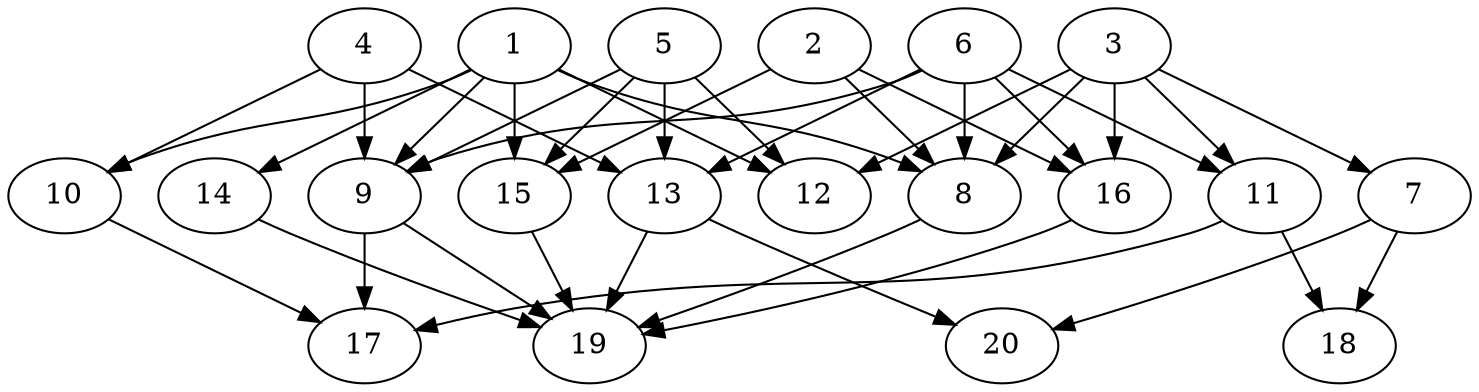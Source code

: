 // DAG automatically generated by daggen at Tue Jul 23 14:25:45 2019
// ./daggen --dot -n 20 --ccr 0.5 --fat 0.7 --regular 0.5 --density 0.6 --mindata 5242880 --maxdata 52428800 
digraph G {
  1 [size="79990784", alpha="0.13", expect_size="39995392"] 
  1 -> 8 [size ="39995392"]
  1 -> 9 [size ="39995392"]
  1 -> 10 [size ="39995392"]
  1 -> 12 [size ="39995392"]
  1 -> 14 [size ="39995392"]
  1 -> 15 [size ="39995392"]
  2 [size="73398272", alpha="0.04", expect_size="36699136"] 
  2 -> 8 [size ="36699136"]
  2 -> 15 [size ="36699136"]
  2 -> 16 [size ="36699136"]
  3 [size="24561664", alpha="0.19", expect_size="12280832"] 
  3 -> 7 [size ="12280832"]
  3 -> 8 [size ="12280832"]
  3 -> 11 [size ="12280832"]
  3 -> 12 [size ="12280832"]
  3 -> 16 [size ="12280832"]
  4 [size="94629888", alpha="0.02", expect_size="47314944"] 
  4 -> 9 [size ="47314944"]
  4 -> 10 [size ="47314944"]
  4 -> 13 [size ="47314944"]
  5 [size="45062144", alpha="0.14", expect_size="22531072"] 
  5 -> 9 [size ="22531072"]
  5 -> 12 [size ="22531072"]
  5 -> 13 [size ="22531072"]
  5 -> 15 [size ="22531072"]
  6 [size="25014272", alpha="0.16", expect_size="12507136"] 
  6 -> 8 [size ="12507136"]
  6 -> 9 [size ="12507136"]
  6 -> 11 [size ="12507136"]
  6 -> 13 [size ="12507136"]
  6 -> 16 [size ="12507136"]
  7 [size="52125696", alpha="0.16", expect_size="26062848"] 
  7 -> 18 [size ="26062848"]
  7 -> 20 [size ="26062848"]
  8 [size="82044928", alpha="0.13", expect_size="41022464"] 
  8 -> 19 [size ="41022464"]
  9 [size="34289664", alpha="0.07", expect_size="17144832"] 
  9 -> 17 [size ="17144832"]
  9 -> 19 [size ="17144832"]
  10 [size="75653120", alpha="0.02", expect_size="37826560"] 
  10 -> 17 [size ="37826560"]
  11 [size="76302336", alpha="0.06", expect_size="38151168"] 
  11 -> 17 [size ="38151168"]
  11 -> 18 [size ="38151168"]
  12 [size="45502464", alpha="0.13", expect_size="22751232"] 
  13 [size="64579584", alpha="0.03", expect_size="32289792"] 
  13 -> 19 [size ="32289792"]
  13 -> 20 [size ="32289792"]
  14 [size="60868608", alpha="0.19", expect_size="30434304"] 
  14 -> 19 [size ="30434304"]
  15 [size="71106560", alpha="0.14", expect_size="35553280"] 
  15 -> 19 [size ="35553280"]
  16 [size="42039296", alpha="0.03", expect_size="21019648"] 
  16 -> 19 [size ="21019648"]
  17 [size="21747712", alpha="0.11", expect_size="10873856"] 
  18 [size="97617920", alpha="0.04", expect_size="48808960"] 
  19 [size="64749568", alpha="0.07", expect_size="32374784"] 
  20 [size="99313664", alpha="0.17", expect_size="49656832"] 
}
